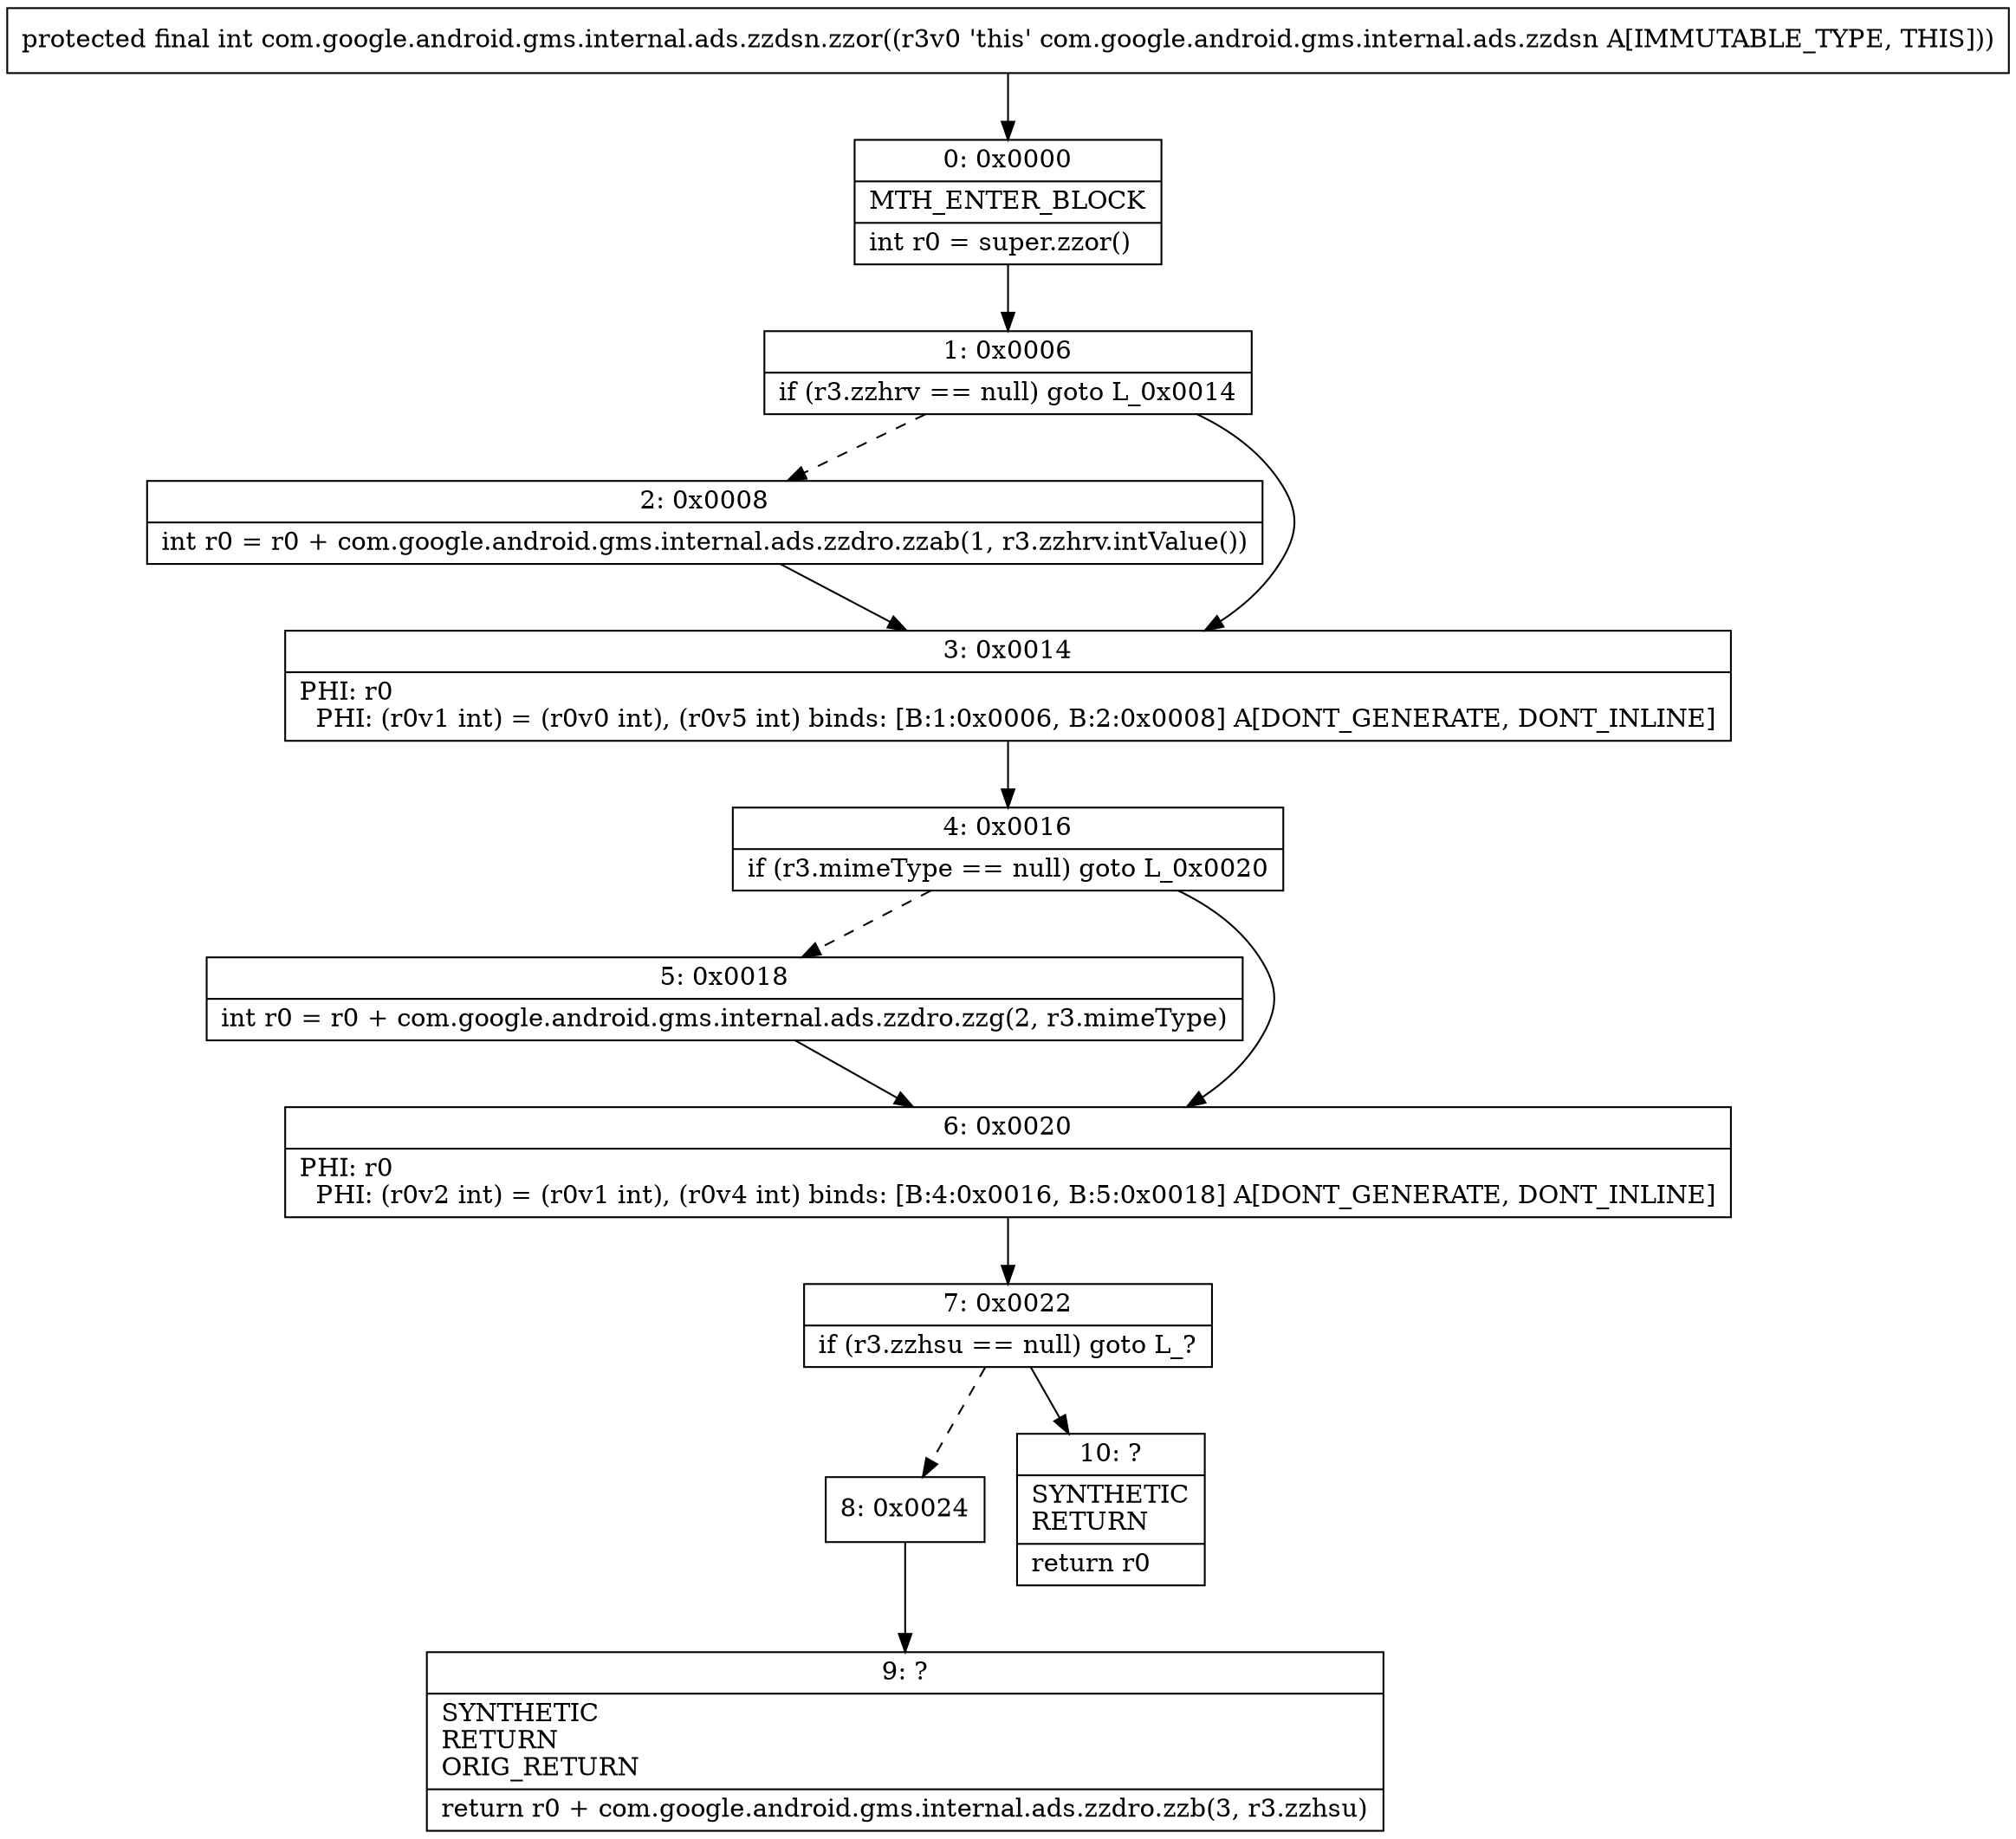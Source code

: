 digraph "CFG forcom.google.android.gms.internal.ads.zzdsn.zzor()I" {
Node_0 [shape=record,label="{0\:\ 0x0000|MTH_ENTER_BLOCK\l|int r0 = super.zzor()\l}"];
Node_1 [shape=record,label="{1\:\ 0x0006|if (r3.zzhrv == null) goto L_0x0014\l}"];
Node_2 [shape=record,label="{2\:\ 0x0008|int r0 = r0 + com.google.android.gms.internal.ads.zzdro.zzab(1, r3.zzhrv.intValue())\l}"];
Node_3 [shape=record,label="{3\:\ 0x0014|PHI: r0 \l  PHI: (r0v1 int) = (r0v0 int), (r0v5 int) binds: [B:1:0x0006, B:2:0x0008] A[DONT_GENERATE, DONT_INLINE]\l}"];
Node_4 [shape=record,label="{4\:\ 0x0016|if (r3.mimeType == null) goto L_0x0020\l}"];
Node_5 [shape=record,label="{5\:\ 0x0018|int r0 = r0 + com.google.android.gms.internal.ads.zzdro.zzg(2, r3.mimeType)\l}"];
Node_6 [shape=record,label="{6\:\ 0x0020|PHI: r0 \l  PHI: (r0v2 int) = (r0v1 int), (r0v4 int) binds: [B:4:0x0016, B:5:0x0018] A[DONT_GENERATE, DONT_INLINE]\l}"];
Node_7 [shape=record,label="{7\:\ 0x0022|if (r3.zzhsu == null) goto L_?\l}"];
Node_8 [shape=record,label="{8\:\ 0x0024}"];
Node_9 [shape=record,label="{9\:\ ?|SYNTHETIC\lRETURN\lORIG_RETURN\l|return r0 + com.google.android.gms.internal.ads.zzdro.zzb(3, r3.zzhsu)\l}"];
Node_10 [shape=record,label="{10\:\ ?|SYNTHETIC\lRETURN\l|return r0\l}"];
MethodNode[shape=record,label="{protected final int com.google.android.gms.internal.ads.zzdsn.zzor((r3v0 'this' com.google.android.gms.internal.ads.zzdsn A[IMMUTABLE_TYPE, THIS])) }"];
MethodNode -> Node_0;
Node_0 -> Node_1;
Node_1 -> Node_2[style=dashed];
Node_1 -> Node_3;
Node_2 -> Node_3;
Node_3 -> Node_4;
Node_4 -> Node_5[style=dashed];
Node_4 -> Node_6;
Node_5 -> Node_6;
Node_6 -> Node_7;
Node_7 -> Node_8[style=dashed];
Node_7 -> Node_10;
Node_8 -> Node_9;
}

